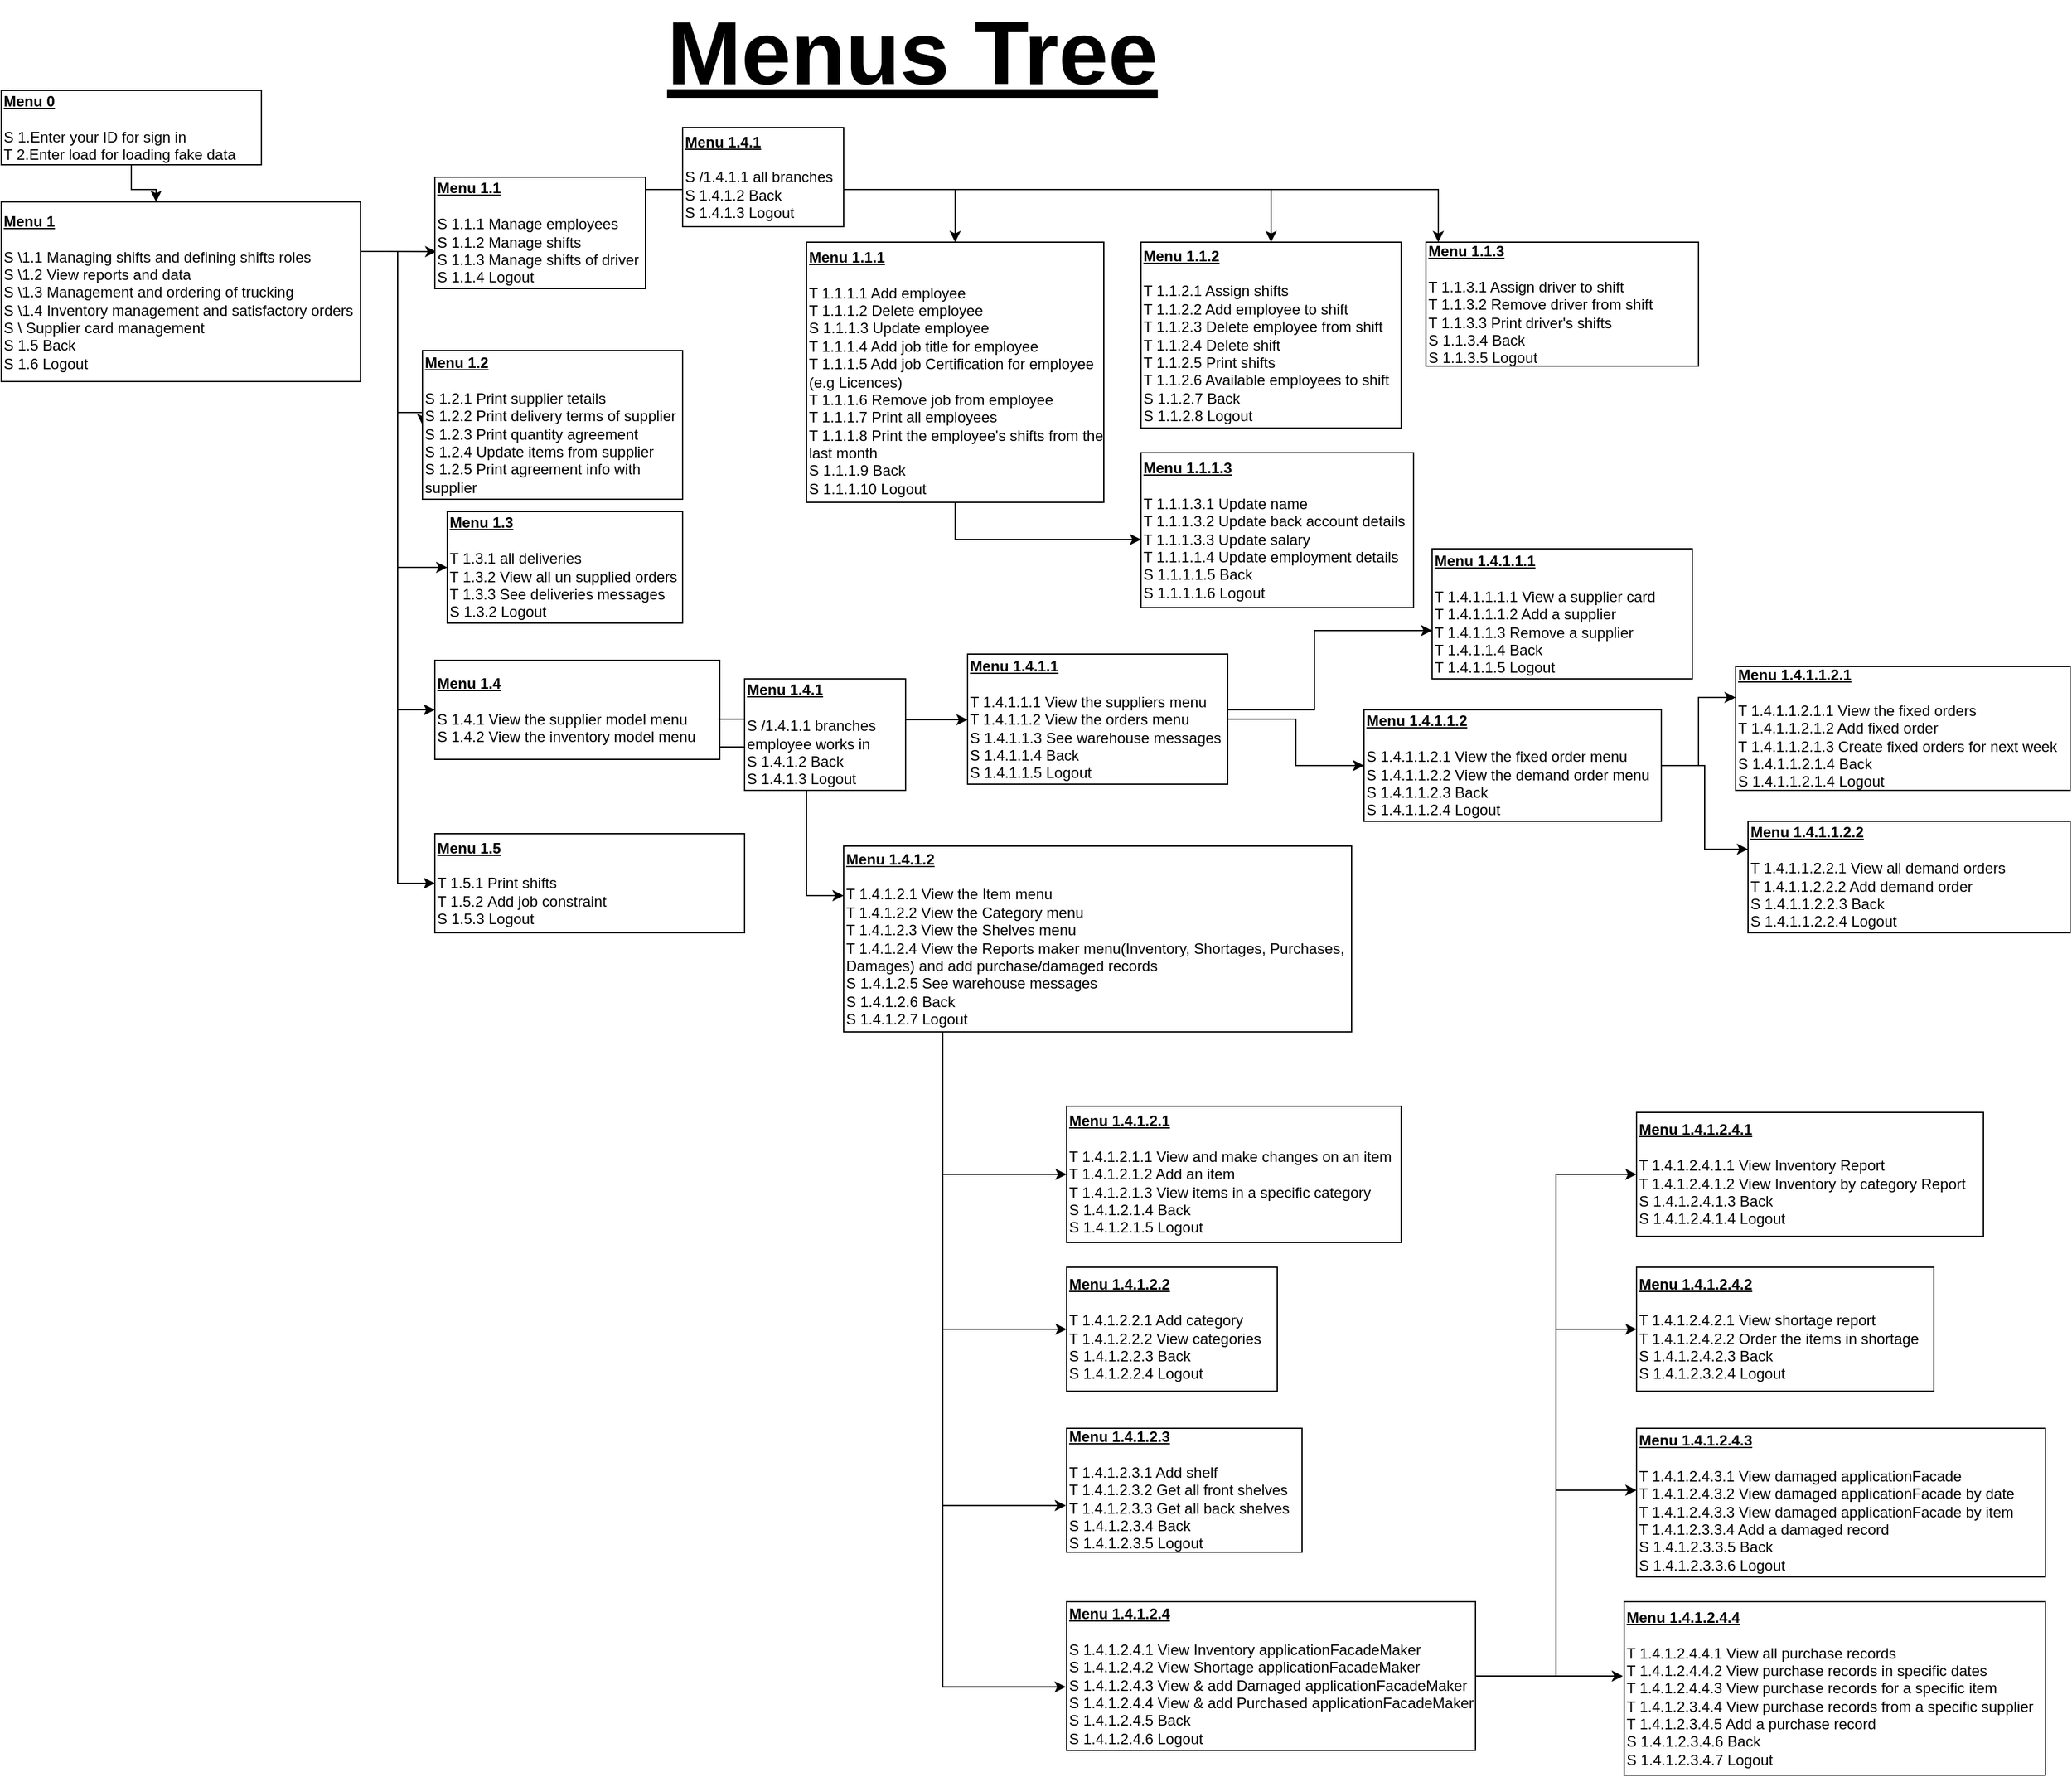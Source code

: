 <mxfile version="20.0.1" type="device"><diagram id="ruL1MRWJ-r-PXbPsdeHv" name="Page-1"><mxGraphModel dx="4304" dy="2891" grid="1" gridSize="10" guides="1" tooltips="1" connect="1" arrows="1" fold="1" page="1" pageScale="1" pageWidth="850" pageHeight="1100" math="0" shadow="0"><root><mxCell id="0"/><mxCell id="1" parent="0"/><mxCell id="v5y0dJytwCC4T4Pbbbnd-27" style="edgeStyle=orthogonalEdgeStyle;rounded=0;orthogonalLoop=1;jettySize=auto;html=1;entryX=0.431;entryY=0;entryDx=0;entryDy=0;entryPerimeter=0;" parent="1" source="v5y0dJytwCC4T4Pbbbnd-1" target="v5y0dJytwCC4T4Pbbbnd-4" edge="1"><mxGeometry relative="1" as="geometry"/></mxCell><mxCell id="v5y0dJytwCC4T4Pbbbnd-1" value="&lt;b&gt;&lt;u&gt;Menu 0&lt;br&gt;&lt;/u&gt;&lt;/b&gt;&lt;br&gt;S 1.Enter your ID for sign in&lt;br&gt;T 2.Enter load for loading fake data" style="rounded=0;whiteSpace=wrap;html=1;align=left;" parent="1" vertex="1"><mxGeometry x="-830" y="-940" width="210" height="60" as="geometry"/></mxCell><mxCell id="v5y0dJytwCC4T4Pbbbnd-92" style="edgeStyle=orthogonalEdgeStyle;rounded=0;orthogonalLoop=1;jettySize=auto;html=1;entryX=0;entryY=0.5;entryDx=0;entryDy=0;" parent="1" source="v5y0dJytwCC4T4Pbbbnd-4" target="v5y0dJytwCC4T4Pbbbnd-13" edge="1"><mxGeometry relative="1" as="geometry"><Array as="points"><mxPoint x="-510" y="-810"/><mxPoint x="-510" y="-440"/></Array></mxGeometry></mxCell><mxCell id="v5y0dJytwCC4T4Pbbbnd-93" style="edgeStyle=orthogonalEdgeStyle;rounded=0;orthogonalLoop=1;jettySize=auto;html=1;entryX=0.007;entryY=0.668;entryDx=0;entryDy=0;entryPerimeter=0;" parent="1" source="v5y0dJytwCC4T4Pbbbnd-4" target="v5y0dJytwCC4T4Pbbbnd-8" edge="1"><mxGeometry relative="1" as="geometry"><Array as="points"><mxPoint x="-520" y="-810"/><mxPoint x="-520" y="-810"/></Array></mxGeometry></mxCell><mxCell id="v5y0dJytwCC4T4Pbbbnd-94" style="edgeStyle=orthogonalEdgeStyle;rounded=0;orthogonalLoop=1;jettySize=auto;html=1;entryX=0;entryY=0.5;entryDx=0;entryDy=0;" parent="1" source="v5y0dJytwCC4T4Pbbbnd-4" target="v5y0dJytwCC4T4Pbbbnd-10" edge="1"><mxGeometry relative="1" as="geometry"><Array as="points"><mxPoint x="-510" y="-810"/><mxPoint x="-510" y="-680"/></Array></mxGeometry></mxCell><mxCell id="v5y0dJytwCC4T4Pbbbnd-95" style="edgeStyle=orthogonalEdgeStyle;rounded=0;orthogonalLoop=1;jettySize=auto;html=1;entryX=0;entryY=0.5;entryDx=0;entryDy=0;" parent="1" source="v5y0dJytwCC4T4Pbbbnd-4" target="v5y0dJytwCC4T4Pbbbnd-7" edge="1"><mxGeometry relative="1" as="geometry"><Array as="points"><mxPoint x="-510" y="-810"/><mxPoint x="-510" y="-555"/></Array></mxGeometry></mxCell><mxCell id="v5y0dJytwCC4T4Pbbbnd-4" value="&lt;b&gt;&lt;u&gt;Menu 1&lt;br&gt;&lt;/u&gt;&lt;/b&gt;&lt;br&gt;S \1.1 Managing shifts and defining shifts roles&lt;br&gt;S \1.2 View reports and data&lt;br&gt;S \1.3 Management and ordering of trucking&lt;br&gt;S \1.4 Inventory management and satisfactory orders S \ Supplier card management&lt;br&gt;S 1.5 Back&lt;br&gt;S 1.6 Logout" style="rounded=0;whiteSpace=wrap;html=1;align=left;" parent="1" vertex="1"><mxGeometry x="-830" y="-850" width="290" height="145" as="geometry"/></mxCell><mxCell id="v5y0dJytwCC4T4Pbbbnd-7" value="&lt;b&gt;&lt;u&gt;Menu 1.3&lt;br&gt;&lt;/u&gt;&lt;/b&gt;&lt;br&gt;T 1.3.1 all deliveries&lt;br&gt;&lt;div&gt;T 1.3.2 View all un supplied orders&lt;/div&gt;&lt;div&gt;T 1.3.3 See deliveries messages&lt;/div&gt;S 1.3.2 Logout" style="rounded=0;whiteSpace=wrap;html=1;align=left;" parent="1" vertex="1"><mxGeometry x="-470" y="-600" width="190" height="90" as="geometry"/></mxCell><mxCell id="v5y0dJytwCC4T4Pbbbnd-77" style="edgeStyle=orthogonalEdgeStyle;rounded=0;orthogonalLoop=1;jettySize=auto;html=1;" parent="1" source="v5y0dJytwCC4T4Pbbbnd-8" target="v5y0dJytwCC4T4Pbbbnd-21" edge="1"><mxGeometry relative="1" as="geometry"><Array as="points"><mxPoint x="330" y="-860"/></Array></mxGeometry></mxCell><mxCell id="v5y0dJytwCC4T4Pbbbnd-96" style="edgeStyle=orthogonalEdgeStyle;rounded=0;orthogonalLoop=1;jettySize=auto;html=1;entryX=0.5;entryY=0;entryDx=0;entryDy=0;" parent="1" source="v5y0dJytwCC4T4Pbbbnd-8" target="v5y0dJytwCC4T4Pbbbnd-16" edge="1"><mxGeometry relative="1" as="geometry"><Array as="points"><mxPoint x="195" y="-860"/></Array></mxGeometry></mxCell><mxCell id="v5y0dJytwCC4T4Pbbbnd-97" style="edgeStyle=orthogonalEdgeStyle;rounded=0;orthogonalLoop=1;jettySize=auto;html=1;entryX=0.5;entryY=0;entryDx=0;entryDy=0;" parent="1" source="v5y0dJytwCC4T4Pbbbnd-8" target="v5y0dJytwCC4T4Pbbbnd-14" edge="1"><mxGeometry relative="1" as="geometry"><Array as="points"><mxPoint x="-60" y="-860"/></Array></mxGeometry></mxCell><mxCell id="v5y0dJytwCC4T4Pbbbnd-8" value="&lt;b&gt;&lt;u&gt;Menu 1.1&lt;br&gt;&lt;/u&gt;&lt;/b&gt;&lt;br&gt;S 1.1.1 Manage employees&amp;nbsp;&lt;br&gt;S 1.1.2 Manage shifts&lt;br&gt;S 1.1.3 Manage shifts of driver&lt;br&gt;S 1.1.4 Logout" style="rounded=0;whiteSpace=wrap;html=1;align=left;" parent="1" vertex="1"><mxGeometry x="-480" y="-870" width="170" height="90" as="geometry"/></mxCell><mxCell id="v5y0dJytwCC4T4Pbbbnd-10" value="&lt;b&gt;&lt;u&gt;Menu 1.2&lt;br&gt;&lt;br&gt;&lt;/u&gt;&lt;/b&gt;S 1.2.1 Print supplier tetails&lt;br&gt;S 1.2.2 Print delivery terms of supplier&lt;br&gt;S 1.2.3 Print quantity agreement&lt;br&gt;S 1.2.4 Update items from supplier&lt;br&gt;S 1.2.5 Print agreement info with supplier" style="rounded=0;whiteSpace=wrap;html=1;align=left;" parent="1" vertex="1"><mxGeometry x="-490" y="-730" width="210" height="120" as="geometry"/></mxCell><mxCell id="v5y0dJytwCC4T4Pbbbnd-82" style="edgeStyle=orthogonalEdgeStyle;rounded=0;orthogonalLoop=1;jettySize=auto;html=1;exitX=0.995;exitY=0.594;exitDx=0;exitDy=0;exitPerimeter=0;startArrow=none;" parent="1" source="Bf7mj-f5nHcrApU7ajGz-1" target="v5y0dJytwCC4T4Pbbbnd-29" edge="1"><mxGeometry relative="1" as="geometry"><Array as="points"><mxPoint x="-180" y="-432"/></Array></mxGeometry></mxCell><mxCell id="v5y0dJytwCC4T4Pbbbnd-87" style="edgeStyle=orthogonalEdgeStyle;rounded=0;orthogonalLoop=1;jettySize=auto;html=1;exitX=1;exitY=0.75;exitDx=0;exitDy=0;" parent="1" source="v5y0dJytwCC4T4Pbbbnd-13" target="v5y0dJytwCC4T4Pbbbnd-32" edge="1"><mxGeometry relative="1" as="geometry"><Array as="points"><mxPoint x="-250" y="-410"/><mxPoint x="-180" y="-410"/><mxPoint x="-180" y="-290"/></Array></mxGeometry></mxCell><mxCell id="v5y0dJytwCC4T4Pbbbnd-13" value="&lt;b&gt;&lt;u&gt;Menu 1.4&lt;br&gt;&lt;/u&gt;&lt;/b&gt;&lt;br&gt;S 1.4.1&amp;nbsp;View the supplier model menu&lt;br&gt;S 1.4.2&amp;nbsp;View the inventory model menu" style="rounded=0;whiteSpace=wrap;html=1;align=left;" parent="1" vertex="1"><mxGeometry x="-480" y="-480" width="230" height="80" as="geometry"/></mxCell><mxCell id="v5y0dJytwCC4T4Pbbbnd-80" style="edgeStyle=orthogonalEdgeStyle;rounded=0;orthogonalLoop=1;jettySize=auto;html=1;exitX=0.5;exitY=1;exitDx=0;exitDy=0;" parent="1" source="v5y0dJytwCC4T4Pbbbnd-14" target="v5y0dJytwCC4T4Pbbbnd-79" edge="1"><mxGeometry relative="1" as="geometry"><Array as="points"><mxPoint x="-60" y="-577.5"/></Array></mxGeometry></mxCell><mxCell id="v5y0dJytwCC4T4Pbbbnd-14" value="&lt;b&gt;&lt;u&gt;Menu 1.1.1&lt;br&gt;&lt;/u&gt;&lt;/b&gt;&lt;br&gt;T 1.1.1.1 Add employee&lt;br&gt;T 1.1.1.2 Delete employee&lt;br&gt;S 1.1.1.3 Update employee&lt;br&gt;T 1.1.1.4 Add job title for employee&lt;br&gt;T 1.1.1.5 Add job Certification for employee (e.g Licences)&lt;br&gt;T 1.1.1.6 Remove job from employee&lt;br&gt;T 1.1.1.7 Print all employees&lt;br&gt;T 1.1.1.8 Print the employee's shifts from the last month&lt;br&gt;S 1.1.1.9 Back&lt;br&gt;S 1.1.1.10 Logout" style="rounded=0;whiteSpace=wrap;html=1;align=left;" parent="1" vertex="1"><mxGeometry x="-180" y="-817.5" width="240" height="210" as="geometry"/></mxCell><mxCell id="v5y0dJytwCC4T4Pbbbnd-16" value="&lt;b&gt;&lt;u&gt;Menu 1.1.2&lt;br&gt;&lt;/u&gt;&lt;/b&gt;&lt;br&gt;T 1.1.2.1 Assign shifts&lt;br&gt;T 1.1.2.2 Add employee to shift&lt;br&gt;T 1.1.2.3 Delete employee from shift&lt;br&gt;T 1.1.2.4 Delete shift&lt;br&gt;T 1.1.2.5 Print shifts&lt;br&gt;T 1.1.2.6 Available employees to shift&lt;br&gt;S 1.1.2.7 Back&lt;br&gt;S 1.1.2.8 Logout&amp;nbsp;" style="rounded=0;whiteSpace=wrap;html=1;align=left;" parent="1" vertex="1"><mxGeometry x="90" y="-817.5" width="210" height="150" as="geometry"/></mxCell><mxCell id="v5y0dJytwCC4T4Pbbbnd-21" value="&lt;b&gt;&lt;u&gt;Menu 1.1.3&lt;br&gt;&lt;/u&gt;&lt;/b&gt;&lt;br&gt;T 1.1.3.1 Assign driver to shift&lt;br&gt;T 1.1.3.2 Remove driver from shift&lt;br&gt;T 1.1.3.3 Print driver's shifts&lt;br&gt;S 1.1.3.4 Back&lt;br&gt;S 1.1.3.5 Logout&amp;nbsp;" style="rounded=0;whiteSpace=wrap;html=1;align=left;" parent="1" vertex="1"><mxGeometry x="320" y="-817.5" width="220" height="100" as="geometry"/></mxCell><mxCell id="v5y0dJytwCC4T4Pbbbnd-84" style="edgeStyle=orthogonalEdgeStyle;rounded=0;orthogonalLoop=1;jettySize=auto;html=1;entryX=0;entryY=0.5;entryDx=0;entryDy=0;" parent="1" source="v5y0dJytwCC4T4Pbbbnd-29" target="v5y0dJytwCC4T4Pbbbnd-34" edge="1"><mxGeometry relative="1" as="geometry"/></mxCell><mxCell id="v5y0dJytwCC4T4Pbbbnd-103" style="edgeStyle=orthogonalEdgeStyle;rounded=0;orthogonalLoop=1;jettySize=auto;html=1;entryX=0;entryY=0.629;entryDx=0;entryDy=0;entryPerimeter=0;fontSize=72;" parent="1" source="v5y0dJytwCC4T4Pbbbnd-29" target="v5y0dJytwCC4T4Pbbbnd-33" edge="1"><mxGeometry relative="1" as="geometry"><Array as="points"><mxPoint x="230" y="-440"/><mxPoint x="230" y="-504"/></Array></mxGeometry></mxCell><mxCell id="v5y0dJytwCC4T4Pbbbnd-29" value="&lt;b&gt;&lt;u&gt;Menu 1.4.1.1&lt;br&gt;&lt;/u&gt;&lt;/b&gt;&lt;br&gt;T 1.4.1.1.1 View the suppliers menu&lt;br&gt;T 1.4.1.1.2 View the orders menu&lt;br&gt;S 1.4.1.1.3 See warehouse messages&lt;br&gt;S 1.4.1.1.4 Back&lt;br&gt;S 1.4.1.1.5 Logout" style="rounded=0;whiteSpace=wrap;html=1;align=left;" parent="1" vertex="1"><mxGeometry x="-50" y="-485" width="210" height="105" as="geometry"/></mxCell><mxCell id="v5y0dJytwCC4T4Pbbbnd-88" style="edgeStyle=orthogonalEdgeStyle;rounded=0;orthogonalLoop=1;jettySize=auto;html=1;entryX=-0.002;entryY=0.573;entryDx=0;entryDy=0;entryPerimeter=0;" parent="1" source="v5y0dJytwCC4T4Pbbbnd-32" target="v5y0dJytwCC4T4Pbbbnd-50" edge="1"><mxGeometry relative="1" as="geometry"><Array as="points"><mxPoint x="-70" y="349"/></Array></mxGeometry></mxCell><mxCell id="v5y0dJytwCC4T4Pbbbnd-89" style="edgeStyle=orthogonalEdgeStyle;rounded=0;orthogonalLoop=1;jettySize=auto;html=1;entryX=-0.003;entryY=0.624;entryDx=0;entryDy=0;entryPerimeter=0;" parent="1" source="v5y0dJytwCC4T4Pbbbnd-32" target="v5y0dJytwCC4T4Pbbbnd-48" edge="1"><mxGeometry relative="1" as="geometry"><Array as="points"><mxPoint x="-70" y="202"/></Array></mxGeometry></mxCell><mxCell id="v5y0dJytwCC4T4Pbbbnd-90" style="edgeStyle=orthogonalEdgeStyle;rounded=0;orthogonalLoop=1;jettySize=auto;html=1;entryX=0;entryY=0.5;entryDx=0;entryDy=0;" parent="1" source="v5y0dJytwCC4T4Pbbbnd-32" target="v5y0dJytwCC4T4Pbbbnd-46" edge="1"><mxGeometry relative="1" as="geometry"><Array as="points"><mxPoint x="-70" y="60"/></Array></mxGeometry></mxCell><mxCell id="v5y0dJytwCC4T4Pbbbnd-91" style="edgeStyle=orthogonalEdgeStyle;rounded=0;orthogonalLoop=1;jettySize=auto;html=1;entryX=0;entryY=0.5;entryDx=0;entryDy=0;" parent="1" source="v5y0dJytwCC4T4Pbbbnd-32" target="v5y0dJytwCC4T4Pbbbnd-43" edge="1"><mxGeometry relative="1" as="geometry"><Array as="points"><mxPoint x="-70" y="-65"/></Array></mxGeometry></mxCell><mxCell id="v5y0dJytwCC4T4Pbbbnd-32" value="&lt;b&gt;&lt;u&gt;Menu 1.4.1.2&lt;br&gt;&lt;/u&gt;&lt;/b&gt;&lt;br&gt;T&amp;nbsp;1.4.1.2.1 View the Item menu&lt;br&gt;T 1.4.1.2.2 View the Category menu&lt;br&gt;T 1.4.1.2.3 View the Shelves menu&lt;br&gt;T 1.4.1.2.4 View the Reports maker menu(Inventory, Shortages, Purchases, Damages) and add purchase/damaged records&lt;br&gt;S 1.4.1.2.5 See warehouse messages&lt;br&gt;S 1.4.1.2.6 Back&lt;br&gt;S 1.4.1.2.7 Logout" style="rounded=0;whiteSpace=wrap;html=1;align=left;" parent="1" vertex="1"><mxGeometry x="-150" y="-330" width="410" height="150" as="geometry"/></mxCell><mxCell id="v5y0dJytwCC4T4Pbbbnd-33" value="&lt;b&gt;&lt;u&gt;Menu 1.4.1.1.1&lt;br&gt;&lt;/u&gt;&lt;/b&gt;&lt;br&gt;T 1.4.1.1.1.1 View a supplier card&lt;br&gt;T 1.4.1.1.1.2 Add a supplier&amp;nbsp;&lt;br&gt;T 1.4.1.1.3 Remove a supplier&lt;br&gt;T 1.4.1.1.4 Back&lt;br&gt;T 1.4.1.1.5 Logout" style="rounded=0;whiteSpace=wrap;html=1;align=left;" parent="1" vertex="1"><mxGeometry x="325" y="-570" width="210" height="105" as="geometry"/></mxCell><mxCell id="v5y0dJytwCC4T4Pbbbnd-85" style="edgeStyle=orthogonalEdgeStyle;rounded=0;orthogonalLoop=1;jettySize=auto;html=1;exitX=1;exitY=0.5;exitDx=0;exitDy=0;entryX=0;entryY=0.25;entryDx=0;entryDy=0;" parent="1" source="v5y0dJytwCC4T4Pbbbnd-34" target="v5y0dJytwCC4T4Pbbbnd-37" edge="1"><mxGeometry relative="1" as="geometry"/></mxCell><mxCell id="v5y0dJytwCC4T4Pbbbnd-86" style="edgeStyle=orthogonalEdgeStyle;rounded=0;orthogonalLoop=1;jettySize=auto;html=1;entryX=0;entryY=0.25;entryDx=0;entryDy=0;" parent="1" source="v5y0dJytwCC4T4Pbbbnd-34" target="v5y0dJytwCC4T4Pbbbnd-40" edge="1"><mxGeometry relative="1" as="geometry"/></mxCell><mxCell id="v5y0dJytwCC4T4Pbbbnd-34" value="&lt;b&gt;&lt;u&gt;Menu 1.4.1.1.2&lt;br&gt;&lt;/u&gt;&lt;/b&gt;&lt;br&gt;S 1.4.1.1.2.1 View the fixed order menu&lt;br&gt;S 1.4.1.1.2.2 View the demand order menu&lt;br&gt;S 1.4.1.1.2.3 Back&lt;br&gt;S 1.4.1.1.2.4 Logout" style="rounded=0;whiteSpace=wrap;html=1;align=left;" parent="1" vertex="1"><mxGeometry x="270" y="-440" width="240" height="90" as="geometry"/></mxCell><mxCell id="v5y0dJytwCC4T4Pbbbnd-37" value="&lt;b&gt;&lt;u&gt;Menu 1.4.1.1.2.1&lt;br&gt;&lt;/u&gt;&lt;/b&gt;&lt;br&gt;T 1.4.1.1.2.1.1 View the fixed orders&lt;br&gt;T&amp;nbsp;1.4.1.1.2.1.2 Add fixed order&lt;br&gt;T&amp;nbsp;1.4.1.1.2.1.3 Create fixed orders for next week&amp;nbsp;&lt;br&gt;S&amp;nbsp;1.4.1.1.2.1.4 Back&lt;br&gt;S&amp;nbsp;1.4.1.1.2.1.4 Logout" style="rounded=0;whiteSpace=wrap;html=1;align=left;" parent="1" vertex="1"><mxGeometry x="570" y="-475" width="270" height="100" as="geometry"/></mxCell><mxCell id="v5y0dJytwCC4T4Pbbbnd-40" value="&lt;b&gt;&lt;u&gt;Menu 1.4.1.1.2.2&lt;br&gt;&lt;/u&gt;&lt;/b&gt;&lt;br&gt;T&amp;nbsp;1.4.1.1.2.2.1 View all demand orders&lt;br&gt;T 1.4.1.1.2.2.2 Add demand order&lt;br&gt;S&amp;nbsp;1.4.1.1.2.2.3 Back&amp;nbsp;&lt;br&gt;S&amp;nbsp;1.4.1.1.2.2.4 Logout" style="rounded=0;whiteSpace=wrap;html=1;align=left;" parent="1" vertex="1"><mxGeometry x="580" y="-350" width="260" height="90" as="geometry"/></mxCell><mxCell id="v5y0dJytwCC4T4Pbbbnd-43" value="&lt;b&gt;&lt;u&gt;Menu 1.4.1.2.1&lt;br&gt;&lt;/u&gt;&lt;/b&gt;&lt;br&gt;T 1.4.1.2.1.1 View and make changes on an item&lt;br&gt;T 1.4.1.2.1.2 Add an item&lt;br&gt;T 1.4.1.2.1.3 View items in a specific category&lt;br&gt;S 1.4.1.2.1.4 Back&lt;br&gt;S 1.4.1.2.1.5 Logout" style="rounded=0;whiteSpace=wrap;html=1;align=left;" parent="1" vertex="1"><mxGeometry x="30" y="-120" width="270" height="110" as="geometry"/></mxCell><mxCell id="v5y0dJytwCC4T4Pbbbnd-46" value="&lt;b&gt;&lt;u&gt;Menu 1.4.1.2.2&lt;br&gt;&lt;/u&gt;&lt;/b&gt;&lt;br&gt;T 1.4.1.2.2.1 Add category&lt;br&gt;T 1.4.1.2.2.2 View categories&lt;br&gt;S 1.4.1.2.2.3 Back&lt;br&gt;S 1.4.1.2.2.4 Logout" style="rounded=0;whiteSpace=wrap;html=1;align=left;" parent="1" vertex="1"><mxGeometry x="30" y="10" width="170" height="100" as="geometry"/></mxCell><mxCell id="v5y0dJytwCC4T4Pbbbnd-48" value="&lt;b&gt;&lt;u&gt;Menu 1.4.1.2.3&lt;br&gt;&lt;/u&gt;&lt;/b&gt;&lt;br&gt;T 1.4.1.2.3.1 Add shelf&lt;br&gt;T 1.4.1.2.3.2 Get all front shelves&lt;br&gt;T 1.4.1.2.3.3 Get all back shelves&lt;br&gt;S 1.4.1.2.3.4 Back&lt;br&gt;S 1.4.1.2.3.5 Logout" style="rounded=0;whiteSpace=wrap;html=1;align=left;" parent="1" vertex="1"><mxGeometry x="30" y="140" width="190" height="100" as="geometry"/></mxCell><mxCell id="v5y0dJytwCC4T4Pbbbnd-98" style="edgeStyle=orthogonalEdgeStyle;rounded=0;orthogonalLoop=1;jettySize=auto;html=1;entryX=-0.003;entryY=0.429;entryDx=0;entryDy=0;entryPerimeter=0;" parent="1" source="v5y0dJytwCC4T4Pbbbnd-50" target="v5y0dJytwCC4T4Pbbbnd-59" edge="1"><mxGeometry relative="1" as="geometry"/></mxCell><mxCell id="v5y0dJytwCC4T4Pbbbnd-99" style="edgeStyle=orthogonalEdgeStyle;rounded=0;orthogonalLoop=1;jettySize=auto;html=1;entryX=0;entryY=0.5;entryDx=0;entryDy=0;" parent="1" source="v5y0dJytwCC4T4Pbbbnd-50" target="v5y0dJytwCC4T4Pbbbnd-54" edge="1"><mxGeometry relative="1" as="geometry"/></mxCell><mxCell id="v5y0dJytwCC4T4Pbbbnd-100" style="edgeStyle=orthogonalEdgeStyle;rounded=0;orthogonalLoop=1;jettySize=auto;html=1;entryX=0;entryY=0.5;entryDx=0;entryDy=0;" parent="1" source="v5y0dJytwCC4T4Pbbbnd-50" target="v5y0dJytwCC4T4Pbbbnd-55" edge="1"><mxGeometry relative="1" as="geometry"/></mxCell><mxCell id="v5y0dJytwCC4T4Pbbbnd-101" style="edgeStyle=orthogonalEdgeStyle;rounded=0;orthogonalLoop=1;jettySize=auto;html=1;entryX=0;entryY=0.417;entryDx=0;entryDy=0;entryPerimeter=0;" parent="1" source="v5y0dJytwCC4T4Pbbbnd-50" target="v5y0dJytwCC4T4Pbbbnd-58" edge="1"><mxGeometry relative="1" as="geometry"/></mxCell><mxCell id="v5y0dJytwCC4T4Pbbbnd-50" value="&lt;b&gt;&lt;u&gt;Menu 1.4.1.2.4&lt;br&gt;&lt;/u&gt;&lt;/b&gt;&lt;br&gt;S 1.4.1.2.4.1 View Inventory applicationFacadeMaker&lt;br&gt;S 1.4.1.2.4.2 View Shortage applicationFacadeMaker&lt;br&gt;S 1.4.1.2.4.3 View &amp;amp; add Damaged applicationFacadeMaker&lt;br&gt;S 1.4.1.2.4.4 View &amp;amp; add Purchased applicationFacadeMaker&lt;br&gt;S 1.4.1.2.4.5 Back&lt;br&gt;S 1.4.1.2.4.6 Logout" style="rounded=0;whiteSpace=wrap;html=1;align=left;" parent="1" vertex="1"><mxGeometry x="30" y="280" width="330" height="120" as="geometry"/></mxCell><mxCell id="v5y0dJytwCC4T4Pbbbnd-54" value="&lt;b&gt;&lt;u&gt;Menu 1.4.1.2.4.1&lt;br&gt;&lt;/u&gt;&lt;/b&gt;&lt;br&gt;T 1.4.1.2.4.1.1 View Inventory Report&lt;br&gt;T 1.4.1.2.4.1.2 View Inventory by category Report&lt;br&gt;S 1.4.1.2.4.1.3 Back&lt;br&gt;S 1.4.1.2.4.1.4 Logout" style="rounded=0;whiteSpace=wrap;html=1;align=left;" parent="1" vertex="1"><mxGeometry x="490" y="-115" width="280" height="100" as="geometry"/></mxCell><mxCell id="v5y0dJytwCC4T4Pbbbnd-55" value="&lt;b&gt;&lt;u&gt;Menu 1.4.1.2.4.2&lt;br&gt;&lt;/u&gt;&lt;/b&gt;&lt;br&gt;T 1.4.1.2.4.2.1 View shortage report&lt;br&gt;T 1.4.1.2.4.2.2 Order the items in shortage&lt;br&gt;S 1.4.1.2.4.2.3 Back&lt;br&gt;S 1.4.1.2.3.2.4 Logout" style="rounded=0;whiteSpace=wrap;html=1;align=left;" parent="1" vertex="1"><mxGeometry x="490" y="10" width="240" height="100" as="geometry"/></mxCell><mxCell id="v5y0dJytwCC4T4Pbbbnd-58" value="&lt;b&gt;&lt;u&gt;Menu 1.4.1.2.4.3&lt;br&gt;&lt;/u&gt;&lt;/b&gt;&lt;br&gt;T 1.4.1.2.4.3.1 View damaged applicationFacade&lt;br&gt;T 1.4.1.2.4.3.2 View damaged applicationFacade by date&lt;br&gt;T 1.4.1.2.4.3.3 View damaged applicationFacade by item&lt;br&gt;T 1.4.1.2.3.3.4 Add a damaged record&lt;br&gt;S 1.4.1.2.3.3.5 Back&lt;br&gt;S 1.4.1.2.3.3.6 Logout" style="rounded=0;whiteSpace=wrap;html=1;align=left;" parent="1" vertex="1"><mxGeometry x="490" y="140" width="330" height="120" as="geometry"/></mxCell><mxCell id="v5y0dJytwCC4T4Pbbbnd-59" value="&lt;b&gt;&lt;u&gt;Menu 1.4.1.2.4.4&lt;br&gt;&lt;/u&gt;&lt;/b&gt;&lt;br&gt;T 1.4.1.2.4.4.1&amp;nbsp;View all purchase records&lt;br&gt;T 1.4.1.2.4.4.2&amp;nbsp;View purchase records in specific dates&lt;br&gt;T 1.4.1.2.4.4.3&amp;nbsp;View purchase records for a specific item&lt;br&gt;T 1.4.1.2.3.4.4&amp;nbsp;View purchase records from a specific supplier&lt;br&gt;T 1.4.1.2.3.4.5 Add a purchase record&lt;br&gt;S 1.4.1.2.3.4.6 Back&lt;br&gt;S 1.4.1.2.3.4.7 Logout" style="rounded=0;whiteSpace=wrap;html=1;align=left;" parent="1" vertex="1"><mxGeometry x="480" y="280" width="340" height="140" as="geometry"/></mxCell><mxCell id="v5y0dJytwCC4T4Pbbbnd-79" value="&lt;b&gt;&lt;u&gt;Menu 1.1.1.3&lt;br&gt;&lt;/u&gt;&lt;/b&gt;&lt;br&gt;T 1.1.1.3.1 Update name&lt;br&gt;T 1.1.1.3.2 Update&amp;nbsp;back account details&lt;br&gt;T 1.1.1.3.3 Update salary&lt;br&gt;T 1.1.1.1.4 Update employment details&lt;br&gt;S 1.1.1.1.5 Back&lt;br&gt;S 1.1.1.1.6 Logout" style="rounded=0;whiteSpace=wrap;html=1;align=left;" parent="1" vertex="1"><mxGeometry x="90" y="-647.5" width="220" height="125" as="geometry"/></mxCell><mxCell id="v5y0dJytwCC4T4Pbbbnd-102" value="&lt;font style=&quot;font-size: 72px;&quot;&gt;&lt;b style=&quot;&quot;&gt;&lt;u style=&quot;&quot;&gt;Menus Tree&lt;/u&gt;&lt;/b&gt;&lt;/font&gt;" style="text;html=1;align=center;verticalAlign=middle;resizable=0;points=[];autosize=1;strokeColor=none;fillColor=none;" parent="1" vertex="1"><mxGeometry x="-300" y="-990" width="410" height="40" as="geometry"/></mxCell><mxCell id="Bf7mj-f5nHcrApU7ajGz-3" value="&lt;b style=&quot;&quot;&gt;&lt;u&gt;Menu 1.5&lt;br&gt;&lt;/u&gt;&lt;/b&gt;&lt;br style=&quot;&quot;&gt;&lt;span style=&quot;&quot;&gt;T 1.5.1&amp;nbsp;&lt;/span&gt;&lt;span style=&quot;background-color: initial;&quot;&gt;Print shifts&lt;br&gt;&lt;/span&gt;&lt;div style=&quot;&quot;&gt;T 1.5.2&amp;nbsp;&lt;span style=&quot;background-color: initial;&quot;&gt;Add job constraint&lt;/span&gt;&lt;/div&gt;&lt;span style=&quot;&quot;&gt;S 1.5.3 Logout&lt;/span&gt;" style="rounded=0;whiteSpace=wrap;html=1;align=left;" parent="1" vertex="1"><mxGeometry x="-480" y="-340" width="250" height="80" as="geometry"/></mxCell><mxCell id="Bf7mj-f5nHcrApU7ajGz-4" style="edgeStyle=orthogonalEdgeStyle;rounded=0;orthogonalLoop=1;jettySize=auto;html=1;entryX=0;entryY=0.5;entryDx=0;entryDy=0;" parent="1" target="Bf7mj-f5nHcrApU7ajGz-3" edge="1"><mxGeometry relative="1" as="geometry"><Array as="points"><mxPoint x="-510" y="-810"/><mxPoint x="-510" y="-300"/></Array><mxPoint x="-540.0" y="-810.001" as="sourcePoint"/><mxPoint x="-480.0" y="-440.06" as="targetPoint"/></mxGeometry></mxCell><mxCell id="Bf7mj-f5nHcrApU7ajGz-1" value="&lt;b style=&quot;&quot;&gt;&lt;u&gt;Menu 1.4.1&lt;br&gt;&lt;/u&gt;&lt;/b&gt;&lt;br style=&quot;&quot;&gt;&lt;div style=&quot;&quot;&gt;&lt;span style=&quot;background-color: initial;&quot;&gt;S /1.4.1.1 branches employee works in&lt;/span&gt;&lt;/div&gt;&lt;div style=&quot;&quot;&gt;&lt;span style=&quot;background-color: initial;&quot;&gt;S 1.4.1.2 Back&lt;/span&gt;&lt;/div&gt;&lt;div style=&quot;&quot;&gt;&lt;span style=&quot;background-color: initial;&quot;&gt;S 1.4.1.3 Logout&lt;/span&gt;&lt;/div&gt;" style="rounded=0;whiteSpace=wrap;html=1;align=left;" parent="1" vertex="1"><mxGeometry x="-230" y="-465" width="130" height="90" as="geometry"/></mxCell><mxCell id="rsVplFr2Ls4VlLnwU7t6-10" value="" style="edgeStyle=orthogonalEdgeStyle;rounded=0;orthogonalLoop=1;jettySize=auto;html=1;exitX=0.995;exitY=0.594;exitDx=0;exitDy=0;exitPerimeter=0;endArrow=none;" edge="1" parent="1" source="v5y0dJytwCC4T4Pbbbnd-13" target="Bf7mj-f5nHcrApU7ajGz-1"><mxGeometry relative="1" as="geometry"><Array as="points"><mxPoint x="-180" y="-432"/></Array><mxPoint x="-251.15" y="-432.48" as="sourcePoint"/><mxPoint x="-30" y="-432.526" as="targetPoint"/></mxGeometry></mxCell><mxCell id="rsVplFr2Ls4VlLnwU7t6-11" value="&lt;b style=&quot;&quot;&gt;&lt;u&gt;Menu 1.4.1&lt;br&gt;&lt;/u&gt;&lt;/b&gt;&lt;br style=&quot;&quot;&gt;&lt;div style=&quot;&quot;&gt;&lt;span style=&quot;background-color: initial;&quot;&gt;S /1.4.1.1 all branches&lt;/span&gt;&lt;/div&gt;&lt;div style=&quot;&quot;&gt;&lt;span style=&quot;background-color: initial;&quot;&gt;S 1.4.1.2 Back&lt;/span&gt;&lt;/div&gt;&lt;div style=&quot;&quot;&gt;&lt;span style=&quot;background-color: initial;&quot;&gt;S 1.4.1.3 Logout&lt;/span&gt;&lt;/div&gt;" style="rounded=0;whiteSpace=wrap;html=1;align=left;" vertex="1" parent="1"><mxGeometry x="-280" y="-910" width="130" height="80" as="geometry"/></mxCell></root></mxGraphModel></diagram></mxfile>